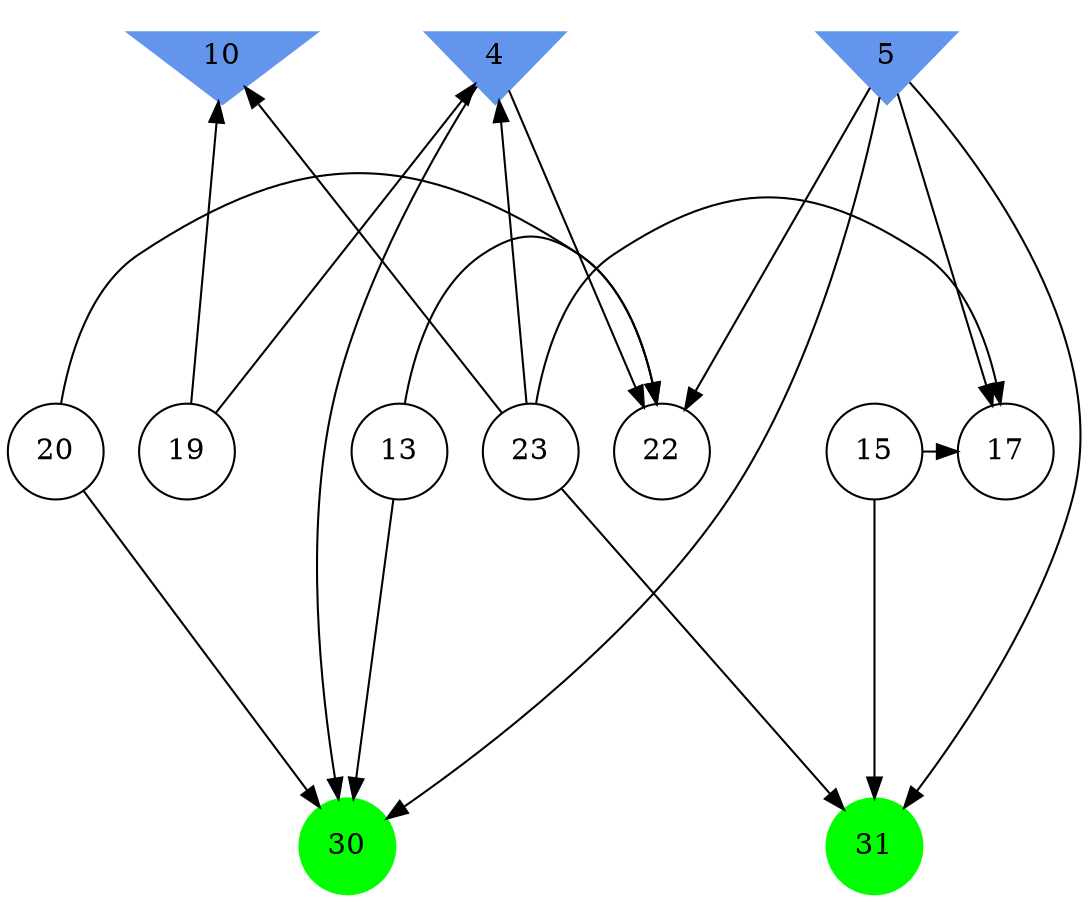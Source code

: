 digraph brain {
	ranksep=2.0;
	4 [shape=invtriangle,style=filled,color=cornflowerblue];
	5 [shape=invtriangle,style=filled,color=cornflowerblue];
	10 [shape=invtriangle,style=filled,color=cornflowerblue];
	13 [shape=circle,color=black];
	15 [shape=circle,color=black];
	17 [shape=circle,color=black];
	19 [shape=circle,color=black];
	20 [shape=circle,color=black];
	22 [shape=circle,color=black];
	23 [shape=circle,color=black];
	30 [shape=circle,style=filled,color=green];
	31 [shape=circle,style=filled,color=green];
	23	->	4;
	23	->	10;
	19	->	4;
	19	->	10;
	4	->	30;
	4	->	22;
	20	->	30;
	20	->	22;
	5	->	30;
	5	->	22;
	13	->	30;
	13	->	22;
	23	->	17;
	23	->	31;
	5	->	17;
	5	->	31;
	15	->	17;
	15	->	31;
	{ rank=same; 4; 5; 10; }
	{ rank=same; 13; 15; 17; 19; 20; 22; 23; }
	{ rank=same; 30; 31; }
}
